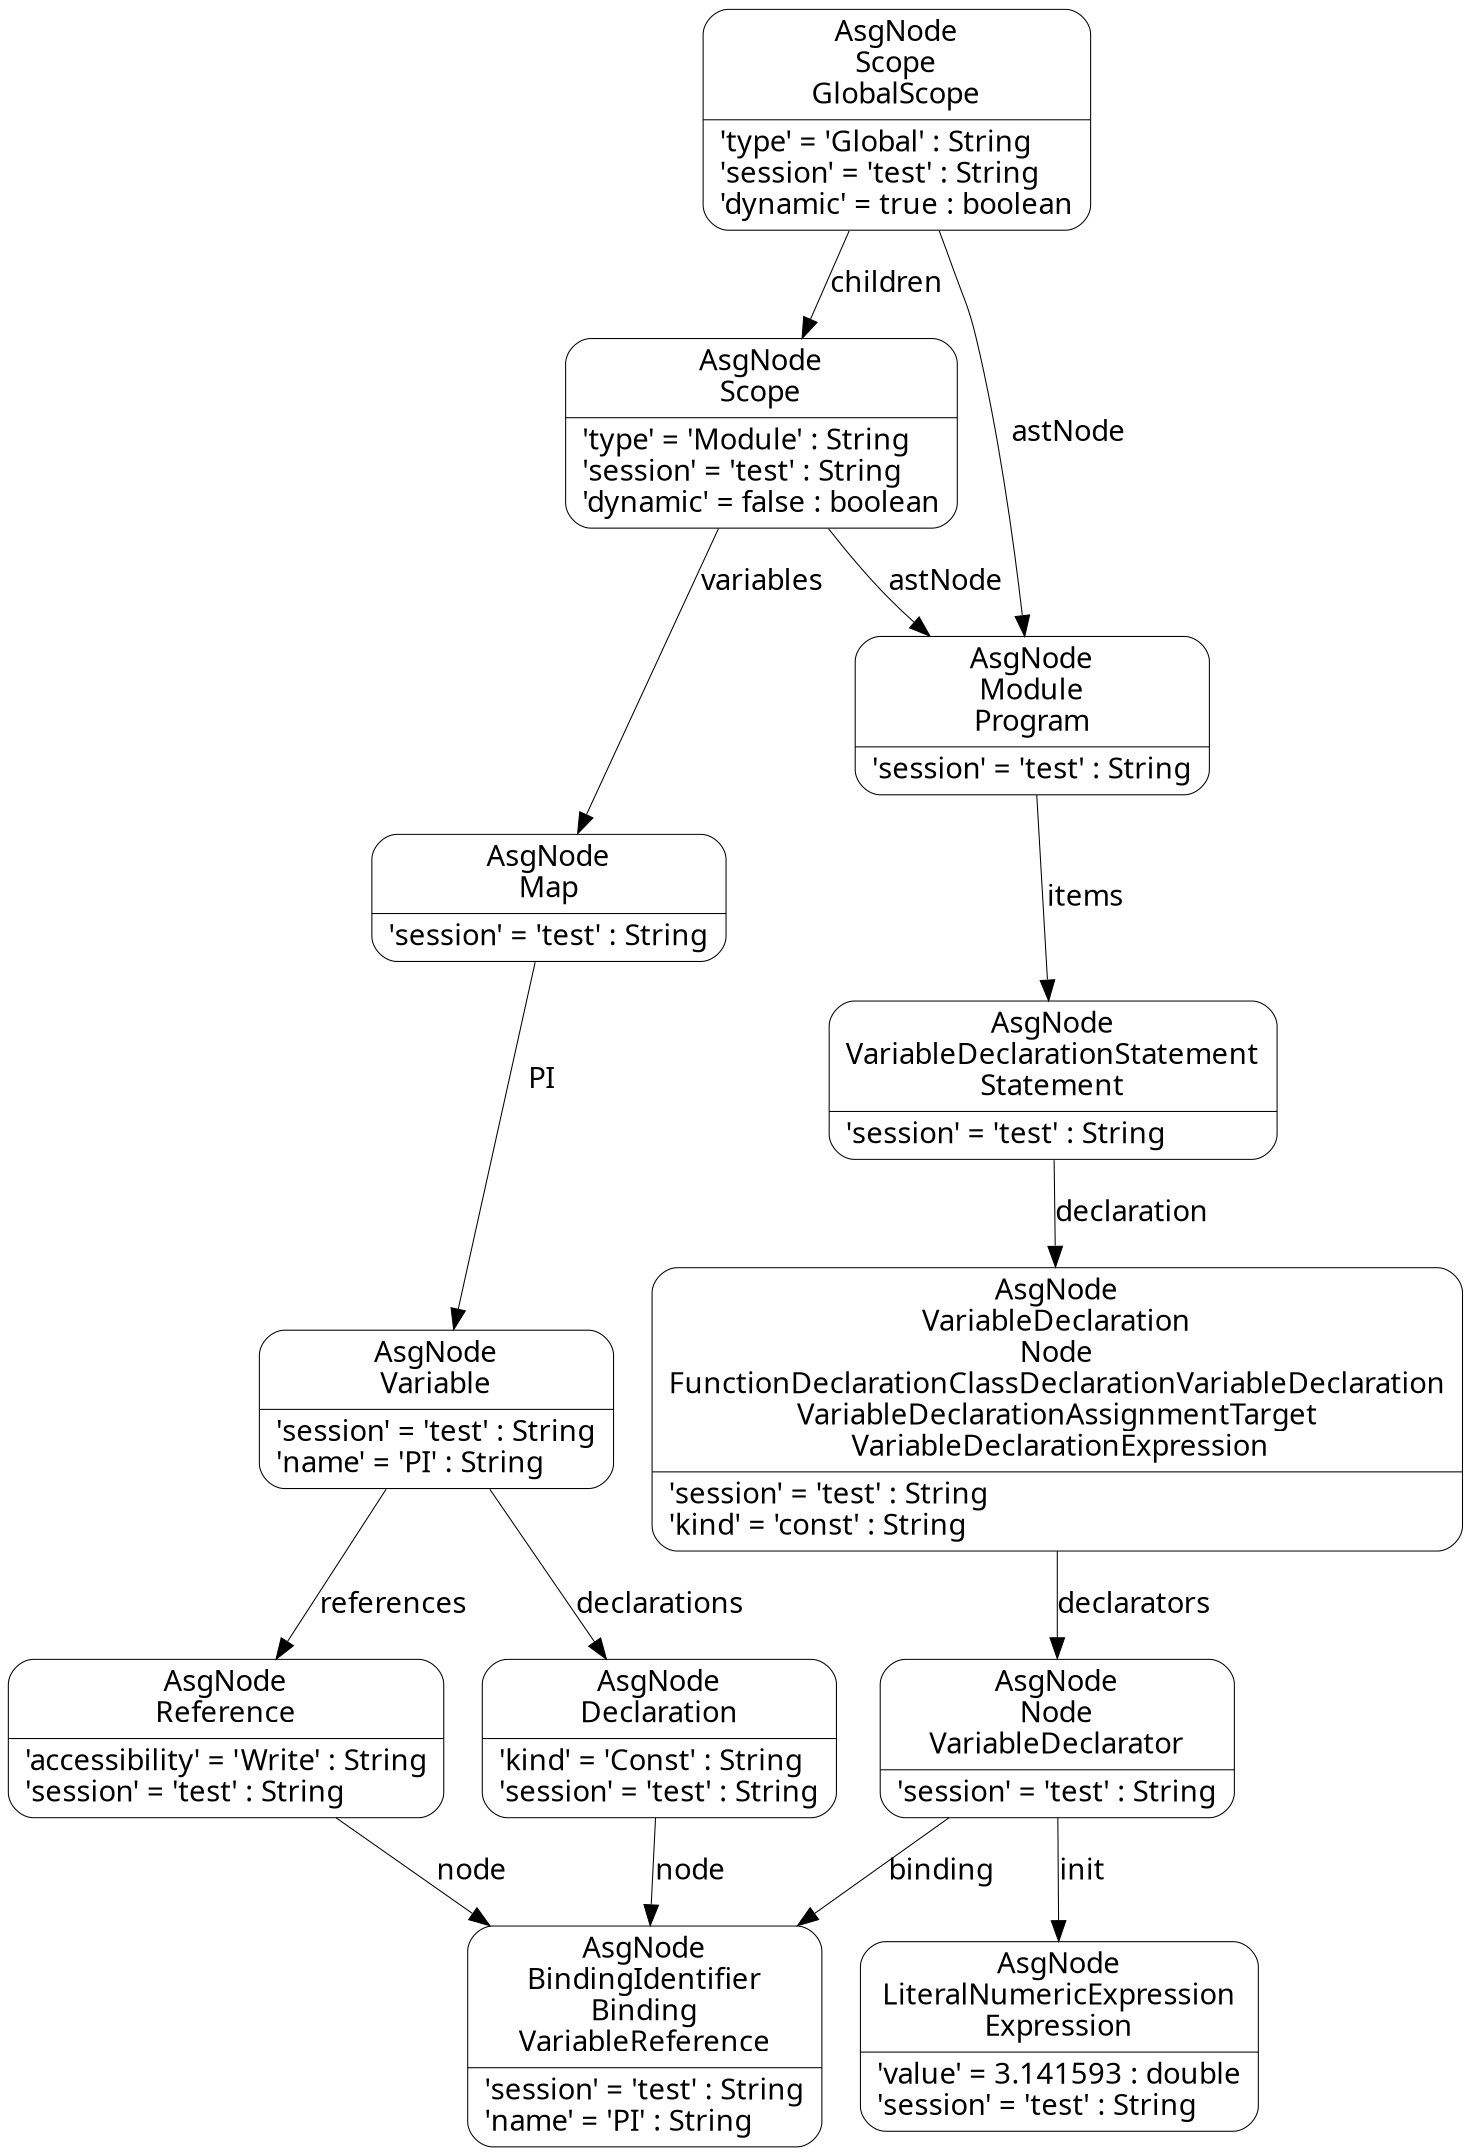 digraph Neo {
  node [
    fontsize = "14"
    shape = "Mrecord"
    fontname = "Noto Sans"
    penwidth = 0.5
  ]
  edge [
    fontname = "Noto Sans"
    fontsize = "14"
    penwidth = 0.5
  ]
  N5 [
    label = "{AsgNode\nBindingIdentifier\nBinding\nVariableReference|'session' = 'test' : String\l'name' = 'PI' : String\l}"
  ]
  N12 [
    label = "{AsgNode\nVariableDeclaration\nNode\nFunctionDeclarationClassDeclarationVariableDeclaration\nVariableDeclarationAssignmentTarget\n VariableDeclarationExpression|'session' = 'test' : String\l'kind' = 'const' : String\l}"
  ]
  N12 -> N27 [
    label = "declarators\n"
  ]
  N13 [
    label = "{AsgNode\nScope|'type' = 'Module' : String\l'session' = 'test' : String\l'dynamic' = false : boolean\l}"
  ]
  N13 -> N14 [
    label = "variables\n"
  ]
  N13 -> N39 [
    label = "astNode\n"
  ]
  N14 [
    label = "{AsgNode\nMap|'session' = 'test' : String\l}"
  ]
  N14 -> N31 [
    label = "PI\n"
  ]
  N19 [
    label = "{AsgNode\nScope\nGlobalScope|'type' = 'Global' : String\l'session' = 'test' : String\l'dynamic' = true : boolean\l}"
  ]
  N19 -> N39 [
    label = "astNode\n"
  ]
  N19 -> N13 [
    label = "children\n"
  ]
  N20 [
    label = "{AsgNode\nReference|'accessibility' = 'Write' : String\l'session' = 'test' : String\l}"
  ]
  N20 -> N5 [
    label = "node\n"
  ]
  N21 [
    label = "{AsgNode\nVariableDeclarationStatement\nStatement|'session' = 'test' : String\l}"
  ]
  N21 -> N12 [
    label = "declaration\n"
  ]
  N27 [
    label = "{AsgNode\nNode\nVariableDeclarator|'session' = 'test' : String\l}"
  ]
  N27 -> N36 [
    label = "init\n"
  ]
  N27 -> N5 [
    label = "binding\n"
  ]
  N31 [
    label = "{AsgNode\nVariable|'session' = 'test' : String\l'name' = 'PI' : String\l}"
  ]
  N31 -> N20 [
    label = "references\n"
  ]
  N31 -> N37 [
    label = "declarations\n"
  ]
  N36 [
    label = "{AsgNode\nLiteralNumericExpression\nExpression|'value' = 3.141593 : double\l'session' = 'test' : String\l}"
  ]
  N37 [
    label = "{AsgNode\nDeclaration|'kind' = 'Const' : String\l'session' = 'test' : String\l}"
  ]
  N37 -> N5 [
    label = "node\n"
  ]
  N39 [
    label = "{AsgNode\nModule\nProgram|'session' = 'test' : String\l}"
  ]
  N39 -> N21 [
    label = "items\n"
  ]
}
